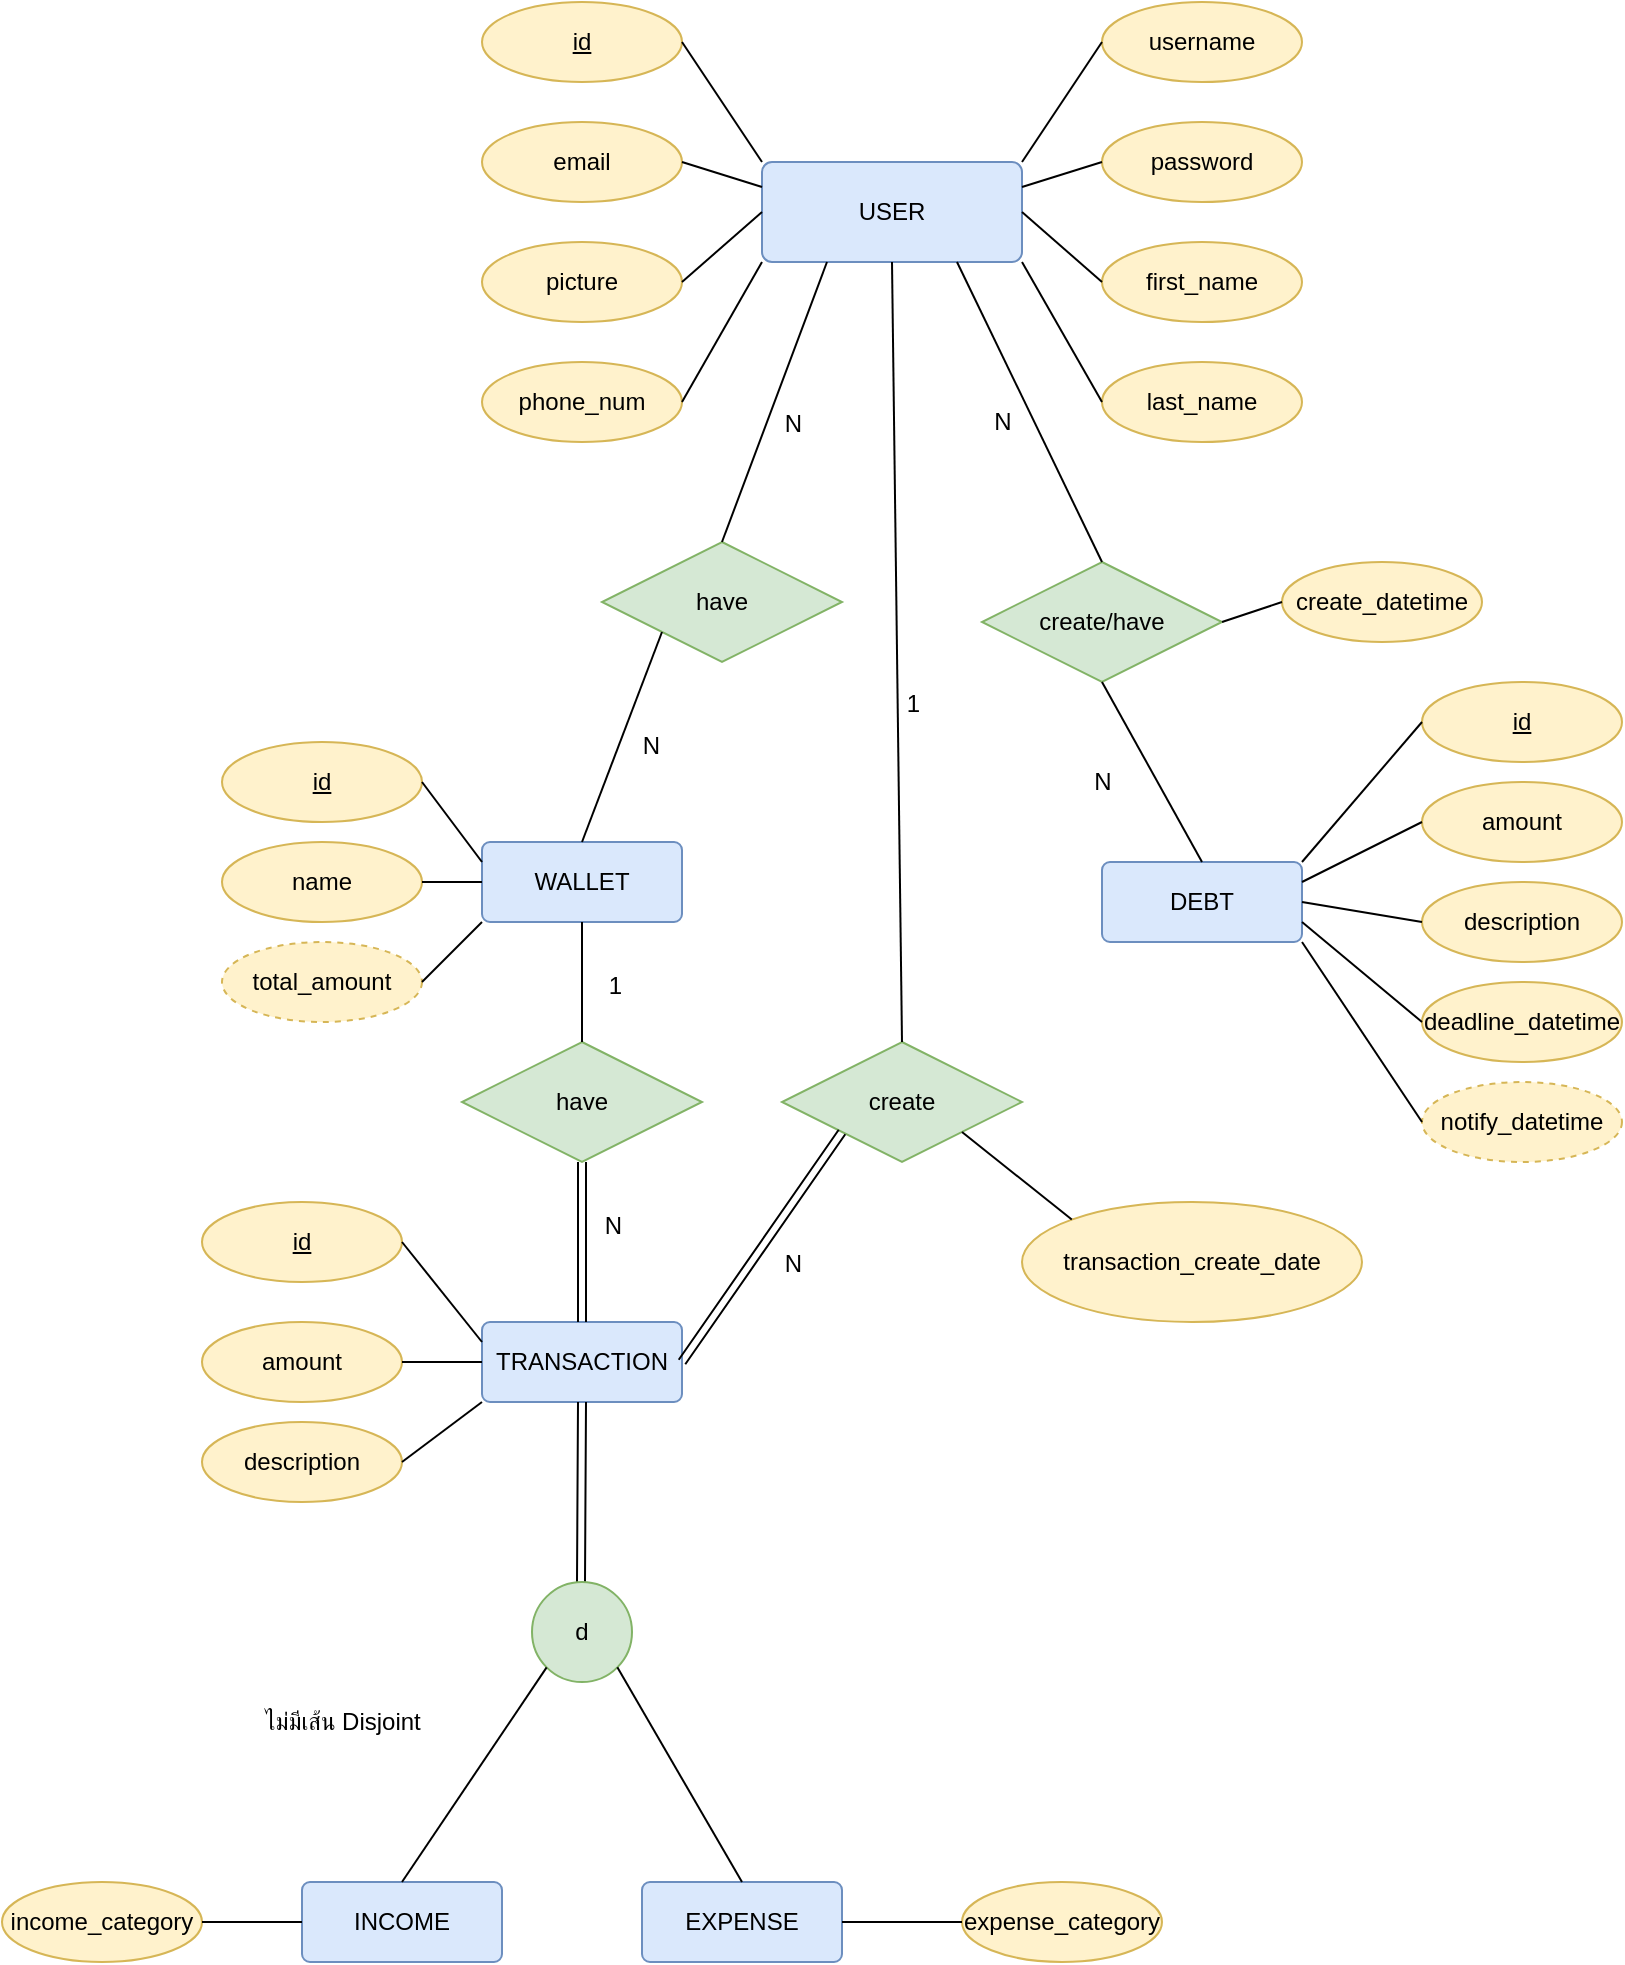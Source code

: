 <mxfile version="13.6.10" type="device"><diagram id="Oy1fwvVe7MnvOE_A3OJm" name="Page-1"><mxGraphModel dx="1888" dy="532" grid="1" gridSize="10" guides="1" tooltips="1" connect="1" arrows="1" fold="1" page="1" pageScale="1" pageWidth="850" pageHeight="1100" math="0" shadow="0"><root><mxCell id="0"/><mxCell id="1" parent="0"/><mxCell id="9U_fxnwOpB2lLhp2sUar-1" value="USER" style="rounded=1;arcSize=10;whiteSpace=wrap;html=1;align=center;fillColor=#dae8fc;strokeColor=#6c8ebf;" vertex="1" parent="1"><mxGeometry x="350" y="110" width="130" height="50" as="geometry"/></mxCell><mxCell id="9U_fxnwOpB2lLhp2sUar-5" value="last_name" style="ellipse;whiteSpace=wrap;html=1;align=center;fillColor=#fff2cc;strokeColor=#d6b656;" vertex="1" parent="1"><mxGeometry x="520" y="210" width="100" height="40" as="geometry"/></mxCell><mxCell id="9U_fxnwOpB2lLhp2sUar-7" value="picture" style="ellipse;whiteSpace=wrap;html=1;align=center;fillColor=#fff2cc;strokeColor=#d6b656;" vertex="1" parent="1"><mxGeometry x="210" y="150" width="100" height="40" as="geometry"/></mxCell><mxCell id="9U_fxnwOpB2lLhp2sUar-8" value="email" style="ellipse;whiteSpace=wrap;html=1;align=center;fillColor=#fff2cc;strokeColor=#d6b656;" vertex="1" parent="1"><mxGeometry x="210" y="90" width="100" height="40" as="geometry"/></mxCell><mxCell id="9U_fxnwOpB2lLhp2sUar-10" value="id" style="ellipse;whiteSpace=wrap;html=1;align=center;fontStyle=4;fillColor=#fff2cc;strokeColor=#d6b656;" vertex="1" parent="1"><mxGeometry x="210" y="30" width="100" height="40" as="geometry"/></mxCell><mxCell id="9U_fxnwOpB2lLhp2sUar-11" value="username" style="ellipse;whiteSpace=wrap;html=1;align=center;fillColor=#fff2cc;strokeColor=#d6b656;" vertex="1" parent="1"><mxGeometry x="520" y="30" width="100" height="40" as="geometry"/></mxCell><mxCell id="9U_fxnwOpB2lLhp2sUar-12" value="phone_num" style="ellipse;whiteSpace=wrap;html=1;align=center;fillColor=#fff2cc;strokeColor=#d6b656;" vertex="1" parent="1"><mxGeometry x="210" y="210" width="100" height="40" as="geometry"/></mxCell><mxCell id="9U_fxnwOpB2lLhp2sUar-13" value="password" style="ellipse;whiteSpace=wrap;html=1;align=center;fillColor=#fff2cc;strokeColor=#d6b656;" vertex="1" parent="1"><mxGeometry x="520" y="90" width="100" height="40" as="geometry"/></mxCell><mxCell id="9U_fxnwOpB2lLhp2sUar-14" value="first_name" style="ellipse;whiteSpace=wrap;html=1;align=center;fillColor=#fff2cc;strokeColor=#d6b656;" vertex="1" parent="1"><mxGeometry x="520" y="150" width="100" height="40" as="geometry"/></mxCell><mxCell id="9U_fxnwOpB2lLhp2sUar-17" value="" style="endArrow=none;html=1;rounded=0;exitX=1;exitY=0.5;exitDx=0;exitDy=0;entryX=0;entryY=0;entryDx=0;entryDy=0;" edge="1" parent="1" source="9U_fxnwOpB2lLhp2sUar-10" target="9U_fxnwOpB2lLhp2sUar-1"><mxGeometry relative="1" as="geometry"><mxPoint x="340" y="220" as="sourcePoint"/><mxPoint x="500" y="220" as="targetPoint"/></mxGeometry></mxCell><mxCell id="9U_fxnwOpB2lLhp2sUar-18" value="" style="endArrow=none;html=1;rounded=0;exitX=1;exitY=0.5;exitDx=0;exitDy=0;entryX=0;entryY=0.25;entryDx=0;entryDy=0;" edge="1" parent="1" source="9U_fxnwOpB2lLhp2sUar-8" target="9U_fxnwOpB2lLhp2sUar-1"><mxGeometry relative="1" as="geometry"><mxPoint x="320" y="60" as="sourcePoint"/><mxPoint x="360" y="120" as="targetPoint"/></mxGeometry></mxCell><mxCell id="9U_fxnwOpB2lLhp2sUar-19" value="" style="endArrow=none;html=1;rounded=0;exitX=1;exitY=0.5;exitDx=0;exitDy=0;entryX=0;entryY=0.5;entryDx=0;entryDy=0;" edge="1" parent="1" source="9U_fxnwOpB2lLhp2sUar-7" target="9U_fxnwOpB2lLhp2sUar-1"><mxGeometry relative="1" as="geometry"><mxPoint x="330" y="70" as="sourcePoint"/><mxPoint x="370" y="130" as="targetPoint"/></mxGeometry></mxCell><mxCell id="9U_fxnwOpB2lLhp2sUar-20" value="" style="endArrow=none;html=1;rounded=0;exitX=1;exitY=0.5;exitDx=0;exitDy=0;entryX=0;entryY=1;entryDx=0;entryDy=0;" edge="1" parent="1" source="9U_fxnwOpB2lLhp2sUar-12" target="9U_fxnwOpB2lLhp2sUar-1"><mxGeometry relative="1" as="geometry"><mxPoint x="340" y="80" as="sourcePoint"/><mxPoint x="380" y="140" as="targetPoint"/></mxGeometry></mxCell><mxCell id="9U_fxnwOpB2lLhp2sUar-21" value="" style="endArrow=none;html=1;rounded=0;exitX=0;exitY=0.5;exitDx=0;exitDy=0;entryX=1;entryY=0;entryDx=0;entryDy=0;" edge="1" parent="1" source="9U_fxnwOpB2lLhp2sUar-11" target="9U_fxnwOpB2lLhp2sUar-1"><mxGeometry relative="1" as="geometry"><mxPoint x="350" y="90" as="sourcePoint"/><mxPoint x="390" y="150" as="targetPoint"/></mxGeometry></mxCell><mxCell id="9U_fxnwOpB2lLhp2sUar-22" value="" style="endArrow=none;html=1;rounded=0;exitX=0;exitY=0.5;exitDx=0;exitDy=0;entryX=1;entryY=0.25;entryDx=0;entryDy=0;" edge="1" parent="1" source="9U_fxnwOpB2lLhp2sUar-13" target="9U_fxnwOpB2lLhp2sUar-1"><mxGeometry relative="1" as="geometry"><mxPoint x="360" y="100" as="sourcePoint"/><mxPoint x="400" y="160" as="targetPoint"/></mxGeometry></mxCell><mxCell id="9U_fxnwOpB2lLhp2sUar-23" value="" style="endArrow=none;html=1;rounded=0;exitX=0;exitY=0.5;exitDx=0;exitDy=0;entryX=1;entryY=0.5;entryDx=0;entryDy=0;" edge="1" parent="1" source="9U_fxnwOpB2lLhp2sUar-14" target="9U_fxnwOpB2lLhp2sUar-1"><mxGeometry relative="1" as="geometry"><mxPoint x="370" y="110" as="sourcePoint"/><mxPoint x="410" y="170" as="targetPoint"/></mxGeometry></mxCell><mxCell id="9U_fxnwOpB2lLhp2sUar-24" value="" style="endArrow=none;html=1;rounded=0;exitX=1;exitY=1;exitDx=0;exitDy=0;entryX=0;entryY=0.5;entryDx=0;entryDy=0;" edge="1" parent="1" source="9U_fxnwOpB2lLhp2sUar-1" target="9U_fxnwOpB2lLhp2sUar-5"><mxGeometry relative="1" as="geometry"><mxPoint x="380" y="120" as="sourcePoint"/><mxPoint x="420" y="180" as="targetPoint"/></mxGeometry></mxCell><mxCell id="9U_fxnwOpB2lLhp2sUar-25" value="TRANSACTION" style="rounded=1;arcSize=10;whiteSpace=wrap;html=1;align=center;fillColor=#dae8fc;strokeColor=#6c8ebf;" vertex="1" parent="1"><mxGeometry x="210" y="690" width="100" height="40" as="geometry"/></mxCell><mxCell id="9U_fxnwOpB2lLhp2sUar-26" value="DEBT" style="rounded=1;arcSize=10;whiteSpace=wrap;html=1;align=center;fillColor=#dae8fc;strokeColor=#6c8ebf;" vertex="1" parent="1"><mxGeometry x="520" y="460" width="100" height="40" as="geometry"/></mxCell><mxCell id="9U_fxnwOpB2lLhp2sUar-27" value="WALLET" style="rounded=1;arcSize=10;whiteSpace=wrap;html=1;align=center;fillColor=#dae8fc;strokeColor=#6c8ebf;" vertex="1" parent="1"><mxGeometry x="210" y="450" width="100" height="40" as="geometry"/></mxCell><mxCell id="9U_fxnwOpB2lLhp2sUar-28" value="create/have" style="shape=rhombus;perimeter=rhombusPerimeter;whiteSpace=wrap;html=1;align=center;fillColor=#d5e8d4;strokeColor=#82b366;" vertex="1" parent="1"><mxGeometry x="460" y="310" width="120" height="60" as="geometry"/></mxCell><mxCell id="9U_fxnwOpB2lLhp2sUar-42" value="create_datetime" style="ellipse;whiteSpace=wrap;html=1;align=center;fillColor=#fff2cc;strokeColor=#d6b656;" vertex="1" parent="1"><mxGeometry x="610" y="310" width="100" height="40" as="geometry"/></mxCell><mxCell id="9U_fxnwOpB2lLhp2sUar-44" value="deadline_datetime" style="ellipse;whiteSpace=wrap;html=1;align=center;fillColor=#fff2cc;strokeColor=#d6b656;" vertex="1" parent="1"><mxGeometry x="680" y="520" width="100" height="40" as="geometry"/></mxCell><mxCell id="9U_fxnwOpB2lLhp2sUar-45" value="amount" style="ellipse;whiteSpace=wrap;html=1;align=center;fillColor=#fff2cc;strokeColor=#d6b656;" vertex="1" parent="1"><mxGeometry x="680" y="420" width="100" height="40" as="geometry"/></mxCell><mxCell id="9U_fxnwOpB2lLhp2sUar-46" value="description" style="ellipse;whiteSpace=wrap;html=1;align=center;fillColor=#fff2cc;strokeColor=#d6b656;" vertex="1" parent="1"><mxGeometry x="680" y="470" width="100" height="40" as="geometry"/></mxCell><mxCell id="9U_fxnwOpB2lLhp2sUar-47" style="edgeStyle=orthogonalEdgeStyle;rounded=0;orthogonalLoop=1;jettySize=auto;html=1;exitX=0.5;exitY=1;exitDx=0;exitDy=0;" edge="1" parent="1" source="9U_fxnwOpB2lLhp2sUar-46" target="9U_fxnwOpB2lLhp2sUar-46"><mxGeometry relative="1" as="geometry"/></mxCell><mxCell id="9U_fxnwOpB2lLhp2sUar-48" value="notify_datetime" style="ellipse;whiteSpace=wrap;html=1;align=center;dashed=1;fillColor=#fff2cc;strokeColor=#d6b656;" vertex="1" parent="1"><mxGeometry x="680" y="570" width="100" height="40" as="geometry"/></mxCell><mxCell id="9U_fxnwOpB2lLhp2sUar-50" value="" style="endArrow=none;html=1;rounded=0;exitX=0.75;exitY=1;exitDx=0;exitDy=0;entryX=0.5;entryY=0;entryDx=0;entryDy=0;" edge="1" parent="1" source="9U_fxnwOpB2lLhp2sUar-1" target="9U_fxnwOpB2lLhp2sUar-28"><mxGeometry relative="1" as="geometry"><mxPoint x="340" y="300" as="sourcePoint"/><mxPoint x="500" y="300" as="targetPoint"/></mxGeometry></mxCell><mxCell id="9U_fxnwOpB2lLhp2sUar-51" value="N" style="text;html=1;align=center;verticalAlign=middle;resizable=0;points=[];autosize=1;" vertex="1" parent="1"><mxGeometry x="460" y="230" width="20" height="20" as="geometry"/></mxCell><mxCell id="9U_fxnwOpB2lLhp2sUar-52" value="" style="endArrow=none;html=1;rounded=0;exitX=0.5;exitY=1;exitDx=0;exitDy=0;entryX=0.5;entryY=0;entryDx=0;entryDy=0;" edge="1" parent="1" source="9U_fxnwOpB2lLhp2sUar-28" target="9U_fxnwOpB2lLhp2sUar-26"><mxGeometry relative="1" as="geometry"><mxPoint x="415" y="180" as="sourcePoint"/><mxPoint x="480" y="310" as="targetPoint"/></mxGeometry></mxCell><mxCell id="9U_fxnwOpB2lLhp2sUar-53" value="N" style="text;html=1;align=center;verticalAlign=middle;resizable=0;points=[];autosize=1;" vertex="1" parent="1"><mxGeometry x="510" y="410" width="20" height="20" as="geometry"/></mxCell><mxCell id="9U_fxnwOpB2lLhp2sUar-54" value="" style="endArrow=none;html=1;rounded=0;exitX=1;exitY=0.25;exitDx=0;exitDy=0;entryX=0;entryY=0.5;entryDx=0;entryDy=0;" edge="1" parent="1" source="9U_fxnwOpB2lLhp2sUar-26" target="9U_fxnwOpB2lLhp2sUar-45"><mxGeometry relative="1" as="geometry"><mxPoint x="480" y="180" as="sourcePoint"/><mxPoint x="520" y="250" as="targetPoint"/></mxGeometry></mxCell><mxCell id="9U_fxnwOpB2lLhp2sUar-55" value="" style="endArrow=none;html=1;rounded=0;exitX=1;exitY=0.5;exitDx=0;exitDy=0;entryX=0;entryY=0.5;entryDx=0;entryDy=0;" edge="1" parent="1" source="9U_fxnwOpB2lLhp2sUar-26" target="9U_fxnwOpB2lLhp2sUar-46"><mxGeometry relative="1" as="geometry"><mxPoint x="630" y="470" as="sourcePoint"/><mxPoint x="690" y="400" as="targetPoint"/></mxGeometry></mxCell><mxCell id="9U_fxnwOpB2lLhp2sUar-56" value="" style="endArrow=none;html=1;rounded=0;exitX=1;exitY=0.5;exitDx=0;exitDy=0;entryX=0;entryY=0.5;entryDx=0;entryDy=0;" edge="1" parent="1" source="9U_fxnwOpB2lLhp2sUar-28" target="9U_fxnwOpB2lLhp2sUar-42"><mxGeometry relative="1" as="geometry"><mxPoint x="650" y="470" as="sourcePoint"/><mxPoint x="650" y="300" as="targetPoint"/></mxGeometry></mxCell><mxCell id="9U_fxnwOpB2lLhp2sUar-57" value="" style="endArrow=none;html=1;rounded=0;exitX=1;exitY=0.75;exitDx=0;exitDy=0;entryX=0;entryY=0.5;entryDx=0;entryDy=0;" edge="1" parent="1" source="9U_fxnwOpB2lLhp2sUar-26" target="9U_fxnwOpB2lLhp2sUar-44"><mxGeometry relative="1" as="geometry"><mxPoint x="630" y="490" as="sourcePoint"/><mxPoint x="690" y="500" as="targetPoint"/></mxGeometry></mxCell><mxCell id="9U_fxnwOpB2lLhp2sUar-58" value="" style="endArrow=none;html=1;rounded=0;exitX=1;exitY=1;exitDx=0;exitDy=0;entryX=0;entryY=0.5;entryDx=0;entryDy=0;" edge="1" parent="1" source="9U_fxnwOpB2lLhp2sUar-26" target="9U_fxnwOpB2lLhp2sUar-48"><mxGeometry relative="1" as="geometry"><mxPoint x="630" y="500" as="sourcePoint"/><mxPoint x="690" y="550" as="targetPoint"/></mxGeometry></mxCell><mxCell id="9U_fxnwOpB2lLhp2sUar-59" value="id" style="ellipse;whiteSpace=wrap;html=1;align=center;fontStyle=4;fillColor=#fff2cc;strokeColor=#d6b656;" vertex="1" parent="1"><mxGeometry x="680" y="370" width="100" height="40" as="geometry"/></mxCell><mxCell id="9U_fxnwOpB2lLhp2sUar-61" value="" style="endArrow=none;html=1;rounded=0;exitX=1;exitY=0;exitDx=0;exitDy=0;entryX=0;entryY=0.5;entryDx=0;entryDy=0;" edge="1" parent="1" source="9U_fxnwOpB2lLhp2sUar-26" target="9U_fxnwOpB2lLhp2sUar-59"><mxGeometry relative="1" as="geometry"><mxPoint x="630" y="470" as="sourcePoint"/><mxPoint x="690" y="400" as="targetPoint"/></mxGeometry></mxCell><mxCell id="9U_fxnwOpB2lLhp2sUar-62" value="have" style="shape=rhombus;perimeter=rhombusPerimeter;whiteSpace=wrap;html=1;align=center;fillColor=#d5e8d4;strokeColor=#82b366;" vertex="1" parent="1"><mxGeometry x="270" y="300" width="120" height="60" as="geometry"/></mxCell><mxCell id="9U_fxnwOpB2lLhp2sUar-70" value="id" style="ellipse;whiteSpace=wrap;html=1;align=center;fontStyle=4;fillColor=#fff2cc;strokeColor=#d6b656;" vertex="1" parent="1"><mxGeometry x="80" y="400" width="100" height="40" as="geometry"/></mxCell><mxCell id="9U_fxnwOpB2lLhp2sUar-71" value="name" style="ellipse;whiteSpace=wrap;html=1;align=center;fillColor=#fff2cc;strokeColor=#d6b656;" vertex="1" parent="1"><mxGeometry x="80" y="450" width="100" height="40" as="geometry"/></mxCell><mxCell id="9U_fxnwOpB2lLhp2sUar-73" value="" style="endArrow=none;html=1;rounded=0;exitX=0;exitY=0.25;exitDx=0;exitDy=0;entryX=1;entryY=0.5;entryDx=0;entryDy=0;" edge="1" parent="1" source="9U_fxnwOpB2lLhp2sUar-27" target="9U_fxnwOpB2lLhp2sUar-70"><mxGeometry relative="1" as="geometry"><mxPoint x="310" y="355" as="sourcePoint"/><mxPoint x="245" y="460" as="targetPoint"/></mxGeometry></mxCell><mxCell id="9U_fxnwOpB2lLhp2sUar-74" value="" style="endArrow=none;html=1;rounded=0;exitX=0;exitY=0.5;exitDx=0;exitDy=0;entryX=1;entryY=0.5;entryDx=0;entryDy=0;" edge="1" parent="1" source="9U_fxnwOpB2lLhp2sUar-27" target="9U_fxnwOpB2lLhp2sUar-71"><mxGeometry relative="1" as="geometry"><mxPoint x="220" y="470" as="sourcePoint"/><mxPoint x="190" y="450" as="targetPoint"/></mxGeometry></mxCell><mxCell id="9U_fxnwOpB2lLhp2sUar-75" value="have" style="shape=rhombus;perimeter=rhombusPerimeter;whiteSpace=wrap;html=1;align=center;fillColor=#d5e8d4;strokeColor=#82b366;" vertex="1" parent="1"><mxGeometry x="200" y="550" width="120" height="60" as="geometry"/></mxCell><mxCell id="9U_fxnwOpB2lLhp2sUar-81" value="" style="shape=link;html=1;rounded=0;exitX=0.5;exitY=1;exitDx=0;exitDy=0;entryX=0.5;entryY=0;entryDx=0;entryDy=0;" edge="1" parent="1" source="9U_fxnwOpB2lLhp2sUar-75" target="9U_fxnwOpB2lLhp2sUar-25"><mxGeometry relative="1" as="geometry"><mxPoint x="250" y="500" as="sourcePoint"/><mxPoint x="410" y="500" as="targetPoint"/></mxGeometry></mxCell><mxCell id="9U_fxnwOpB2lLhp2sUar-82" value="N" style="resizable=0;html=1;align=right;verticalAlign=bottom;" connectable="0" vertex="1" parent="9U_fxnwOpB2lLhp2sUar-81"><mxGeometry x="1" relative="1" as="geometry"><mxPoint x="20" y="-40" as="offset"/></mxGeometry></mxCell><mxCell id="9U_fxnwOpB2lLhp2sUar-83" value="" style="endArrow=none;html=1;rounded=0;exitX=0;exitY=1;exitDx=0;exitDy=0;entryX=0.5;entryY=0;entryDx=0;entryDy=0;" edge="1" parent="1" source="9U_fxnwOpB2lLhp2sUar-62" target="9U_fxnwOpB2lLhp2sUar-27"><mxGeometry relative="1" as="geometry"><mxPoint x="250" y="500" as="sourcePoint"/><mxPoint x="410" y="500" as="targetPoint"/></mxGeometry></mxCell><mxCell id="9U_fxnwOpB2lLhp2sUar-84" value="N" style="resizable=0;html=1;align=right;verticalAlign=bottom;" connectable="0" vertex="1" parent="9U_fxnwOpB2lLhp2sUar-83"><mxGeometry x="1" relative="1" as="geometry"><mxPoint x="39.87" y="-39.66" as="offset"/></mxGeometry></mxCell><mxCell id="9U_fxnwOpB2lLhp2sUar-86" value="" style="endArrow=none;html=1;rounded=0;exitX=0.25;exitY=1;exitDx=0;exitDy=0;entryX=0.5;entryY=0;entryDx=0;entryDy=0;" edge="1" parent="1" source="9U_fxnwOpB2lLhp2sUar-1" target="9U_fxnwOpB2lLhp2sUar-62"><mxGeometry relative="1" as="geometry"><mxPoint x="250" y="320" as="sourcePoint"/><mxPoint x="410" y="320" as="targetPoint"/></mxGeometry></mxCell><mxCell id="9U_fxnwOpB2lLhp2sUar-87" value="N" style="resizable=0;html=1;align=right;verticalAlign=bottom;" connectable="0" vertex="1" parent="9U_fxnwOpB2lLhp2sUar-86"><mxGeometry x="1" relative="1" as="geometry"><mxPoint x="40.17" y="-50.45" as="offset"/></mxGeometry></mxCell><mxCell id="9U_fxnwOpB2lLhp2sUar-88" value="" style="endArrow=none;html=1;rounded=0;exitX=0.5;exitY=1;exitDx=0;exitDy=0;entryX=0.5;entryY=0;entryDx=0;entryDy=0;" edge="1" parent="1" source="9U_fxnwOpB2lLhp2sUar-27" target="9U_fxnwOpB2lLhp2sUar-75"><mxGeometry relative="1" as="geometry"><mxPoint x="300" y="680" as="sourcePoint"/><mxPoint x="460" y="680" as="targetPoint"/></mxGeometry></mxCell><mxCell id="9U_fxnwOpB2lLhp2sUar-89" value="1" style="resizable=0;html=1;align=right;verticalAlign=bottom;" connectable="0" vertex="1" parent="9U_fxnwOpB2lLhp2sUar-88"><mxGeometry x="1" relative="1" as="geometry"><mxPoint x="20" y="-20" as="offset"/></mxGeometry></mxCell><mxCell id="9U_fxnwOpB2lLhp2sUar-90" value="amount" style="ellipse;whiteSpace=wrap;html=1;align=center;fillColor=#fff2cc;strokeColor=#d6b656;" vertex="1" parent="1"><mxGeometry x="70" y="690" width="100" height="40" as="geometry"/></mxCell><mxCell id="9U_fxnwOpB2lLhp2sUar-91" value="id" style="ellipse;whiteSpace=wrap;html=1;align=center;fontStyle=4;fillColor=#fff2cc;strokeColor=#d6b656;" vertex="1" parent="1"><mxGeometry x="70" y="630" width="100" height="40" as="geometry"/></mxCell><mxCell id="9U_fxnwOpB2lLhp2sUar-94" value="" style="endArrow=none;html=1;rounded=0;exitX=0;exitY=0.25;exitDx=0;exitDy=0;entryX=1;entryY=0.5;entryDx=0;entryDy=0;" edge="1" parent="1" source="9U_fxnwOpB2lLhp2sUar-25" target="9U_fxnwOpB2lLhp2sUar-91"><mxGeometry relative="1" as="geometry"><mxPoint x="220" y="470" as="sourcePoint"/><mxPoint x="190" y="450" as="targetPoint"/></mxGeometry></mxCell><mxCell id="9U_fxnwOpB2lLhp2sUar-95" value="" style="endArrow=none;html=1;rounded=0;exitX=0;exitY=0.5;exitDx=0;exitDy=0;entryX=1;entryY=0.5;entryDx=0;entryDy=0;" edge="1" parent="1" source="9U_fxnwOpB2lLhp2sUar-25" target="9U_fxnwOpB2lLhp2sUar-90"><mxGeometry relative="1" as="geometry"><mxPoint x="220" y="710" as="sourcePoint"/><mxPoint x="190" y="690" as="targetPoint"/></mxGeometry></mxCell><mxCell id="9U_fxnwOpB2lLhp2sUar-96" value="description" style="ellipse;whiteSpace=wrap;html=1;align=center;fillColor=#fff2cc;strokeColor=#d6b656;" vertex="1" parent="1"><mxGeometry x="70" y="740" width="100" height="40" as="geometry"/></mxCell><mxCell id="9U_fxnwOpB2lLhp2sUar-97" value="" style="endArrow=none;html=1;rounded=0;exitX=0;exitY=1;exitDx=0;exitDy=0;entryX=1;entryY=0.5;entryDx=0;entryDy=0;" edge="1" parent="1" source="9U_fxnwOpB2lLhp2sUar-25" target="9U_fxnwOpB2lLhp2sUar-96"><mxGeometry relative="1" as="geometry"><mxPoint x="220" y="720" as="sourcePoint"/><mxPoint x="190" y="740" as="targetPoint"/></mxGeometry></mxCell><mxCell id="9U_fxnwOpB2lLhp2sUar-99" value="" style="shape=link;html=1;rounded=0;exitX=0.5;exitY=1;exitDx=0;exitDy=0;entryX=0.5;entryY=0;entryDx=0;entryDy=0;" edge="1" parent="1" source="9U_fxnwOpB2lLhp2sUar-25"><mxGeometry relative="1" as="geometry"><mxPoint x="259.5" y="740" as="sourcePoint"/><mxPoint x="259.5" y="820" as="targetPoint"/></mxGeometry></mxCell><mxCell id="9U_fxnwOpB2lLhp2sUar-101" value="d" style="ellipse;whiteSpace=wrap;html=1;aspect=fixed;fillColor=#d5e8d4;strokeColor=#82b366;" vertex="1" parent="1"><mxGeometry x="235" y="820" width="50" height="50" as="geometry"/></mxCell><mxCell id="9U_fxnwOpB2lLhp2sUar-102" value="INCOME" style="rounded=1;arcSize=10;whiteSpace=wrap;html=1;align=center;fillColor=#dae8fc;strokeColor=#6c8ebf;" vertex="1" parent="1"><mxGeometry x="120" y="970" width="100" height="40" as="geometry"/></mxCell><mxCell id="9U_fxnwOpB2lLhp2sUar-103" value="EXPENSE" style="rounded=1;arcSize=10;whiteSpace=wrap;html=1;align=center;fillColor=#dae8fc;strokeColor=#6c8ebf;" vertex="1" parent="1"><mxGeometry x="290" y="970" width="100" height="40" as="geometry"/></mxCell><mxCell id="9U_fxnwOpB2lLhp2sUar-104" value="" style="endArrow=none;html=1;rounded=0;exitX=0.5;exitY=0;exitDx=0;exitDy=0;entryX=0;entryY=1;entryDx=0;entryDy=0;jumpStyle=none;" edge="1" parent="1" source="9U_fxnwOpB2lLhp2sUar-102" target="9U_fxnwOpB2lLhp2sUar-101"><mxGeometry relative="1" as="geometry"><mxPoint x="300" y="860" as="sourcePoint"/><mxPoint x="460" y="860" as="targetPoint"/></mxGeometry></mxCell><mxCell id="9U_fxnwOpB2lLhp2sUar-105" value="" style="endArrow=none;html=1;rounded=0;exitX=1;exitY=1;exitDx=0;exitDy=0;entryX=0.5;entryY=0;entryDx=0;entryDy=0;" edge="1" parent="1" source="9U_fxnwOpB2lLhp2sUar-101" target="9U_fxnwOpB2lLhp2sUar-103"><mxGeometry relative="1" as="geometry"><mxPoint x="320" y="890" as="sourcePoint"/><mxPoint x="480" y="890" as="targetPoint"/></mxGeometry></mxCell><mxCell id="9U_fxnwOpB2lLhp2sUar-107" value="ไม่มีเส้น Disjoint" style="text;html=1;align=center;verticalAlign=middle;resizable=0;points=[];autosize=1;" vertex="1" parent="1"><mxGeometry x="90" y="880" width="100" height="20" as="geometry"/></mxCell><mxCell id="9U_fxnwOpB2lLhp2sUar-111" value="income_category" style="ellipse;whiteSpace=wrap;html=1;align=center;fillColor=#fff2cc;strokeColor=#d6b656;" vertex="1" parent="1"><mxGeometry x="-30" y="970" width="100" height="40" as="geometry"/></mxCell><mxCell id="9U_fxnwOpB2lLhp2sUar-112" value="" style="endArrow=none;html=1;rounded=0;exitX=0;exitY=0.5;exitDx=0;exitDy=0;entryX=1;entryY=0.5;entryDx=0;entryDy=0;" edge="1" parent="1" source="9U_fxnwOpB2lLhp2sUar-102" target="9U_fxnwOpB2lLhp2sUar-111"><mxGeometry relative="1" as="geometry"><mxPoint x="220" y="720" as="sourcePoint"/><mxPoint x="180" y="720" as="targetPoint"/></mxGeometry></mxCell><mxCell id="9U_fxnwOpB2lLhp2sUar-113" value="expense_category" style="ellipse;whiteSpace=wrap;html=1;align=center;fillColor=#fff2cc;strokeColor=#d6b656;" vertex="1" parent="1"><mxGeometry x="450" y="970" width="100" height="40" as="geometry"/></mxCell><mxCell id="9U_fxnwOpB2lLhp2sUar-114" value="" style="endArrow=none;html=1;rounded=0;exitX=0;exitY=0.5;exitDx=0;exitDy=0;entryX=1;entryY=0.5;entryDx=0;entryDy=0;" edge="1" parent="1" source="9U_fxnwOpB2lLhp2sUar-113" target="9U_fxnwOpB2lLhp2sUar-103"><mxGeometry relative="1" as="geometry"><mxPoint x="130" y="1000" as="sourcePoint"/><mxPoint x="80" y="1000" as="targetPoint"/></mxGeometry></mxCell><mxCell id="9U_fxnwOpB2lLhp2sUar-119" value="create" style="shape=rhombus;perimeter=rhombusPerimeter;whiteSpace=wrap;html=1;align=center;fillColor=#d5e8d4;strokeColor=#82b366;" vertex="1" parent="1"><mxGeometry x="360" y="550" width="120" height="60" as="geometry"/></mxCell><mxCell id="9U_fxnwOpB2lLhp2sUar-120" value="" style="endArrow=none;html=1;rounded=0;exitX=0.5;exitY=1;exitDx=0;exitDy=0;entryX=0.5;entryY=0;entryDx=0;entryDy=0;" edge="1" parent="1" source="9U_fxnwOpB2lLhp2sUar-1" target="9U_fxnwOpB2lLhp2sUar-119"><mxGeometry relative="1" as="geometry"><mxPoint x="392.5" y="170" as="sourcePoint"/><mxPoint x="340" y="310" as="targetPoint"/></mxGeometry></mxCell><mxCell id="9U_fxnwOpB2lLhp2sUar-121" value="1" style="resizable=0;html=1;align=right;verticalAlign=bottom;" connectable="0" vertex="1" parent="9U_fxnwOpB2lLhp2sUar-120"><mxGeometry x="1" relative="1" as="geometry"><mxPoint x="10" y="-159.97" as="offset"/></mxGeometry></mxCell><mxCell id="9U_fxnwOpB2lLhp2sUar-124" value="" style="shape=link;html=1;rounded=0;exitX=0;exitY=1;exitDx=0;exitDy=0;entryX=1;entryY=0.5;entryDx=0;entryDy=0;" edge="1" parent="1" source="9U_fxnwOpB2lLhp2sUar-119" target="9U_fxnwOpB2lLhp2sUar-25"><mxGeometry relative="1" as="geometry"><mxPoint x="270" y="620" as="sourcePoint"/><mxPoint x="270" y="700" as="targetPoint"/></mxGeometry></mxCell><mxCell id="9U_fxnwOpB2lLhp2sUar-125" value="N" style="resizable=0;html=1;align=right;verticalAlign=bottom;" connectable="0" vertex="1" parent="9U_fxnwOpB2lLhp2sUar-124"><mxGeometry x="1" relative="1" as="geometry"><mxPoint x="59.95" y="-39.93" as="offset"/></mxGeometry></mxCell><mxCell id="9U_fxnwOpB2lLhp2sUar-127" value="transaction_create_date" style="ellipse;whiteSpace=wrap;html=1;align=center;fillColor=#fff2cc;strokeColor=#d6b656;" vertex="1" parent="1"><mxGeometry x="480" y="630" width="170" height="60" as="geometry"/></mxCell><mxCell id="9U_fxnwOpB2lLhp2sUar-128" value="" style="endArrow=none;html=1;rounded=0;exitX=1;exitY=1;exitDx=0;exitDy=0;entryX=0;entryY=0;entryDx=0;entryDy=0;" edge="1" parent="1" source="9U_fxnwOpB2lLhp2sUar-119" target="9U_fxnwOpB2lLhp2sUar-127"><mxGeometry relative="1" as="geometry"><mxPoint x="630" y="470" as="sourcePoint"/><mxPoint x="630" y="510" as="targetPoint"/></mxGeometry></mxCell><mxCell id="9U_fxnwOpB2lLhp2sUar-129" value="total_amount" style="ellipse;whiteSpace=wrap;html=1;align=center;dashed=1;fillColor=#fff2cc;strokeColor=#d6b656;" vertex="1" parent="1"><mxGeometry x="80" y="500" width="100" height="40" as="geometry"/></mxCell><mxCell id="9U_fxnwOpB2lLhp2sUar-130" value="" style="endArrow=none;html=1;rounded=0;exitX=0;exitY=1;exitDx=0;exitDy=0;entryX=1;entryY=0.5;entryDx=0;entryDy=0;" edge="1" parent="1" source="9U_fxnwOpB2lLhp2sUar-27" target="9U_fxnwOpB2lLhp2sUar-129"><mxGeometry relative="1" as="geometry"><mxPoint x="220" y="480" as="sourcePoint"/><mxPoint x="190" y="480" as="targetPoint"/></mxGeometry></mxCell></root></mxGraphModel></diagram></mxfile>